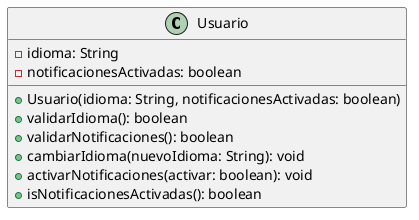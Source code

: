 @startuml
class Usuario {
    - idioma: String
    - notificacionesActivadas: boolean

    + Usuario(idioma: String, notificacionesActivadas: boolean)
    + validarIdioma(): boolean
    + validarNotificaciones(): boolean
    + cambiarIdioma(nuevoIdioma: String): void
    + activarNotificaciones(activar: boolean): void
    + isNotificacionesActivadas(): boolean
}
@enduml

